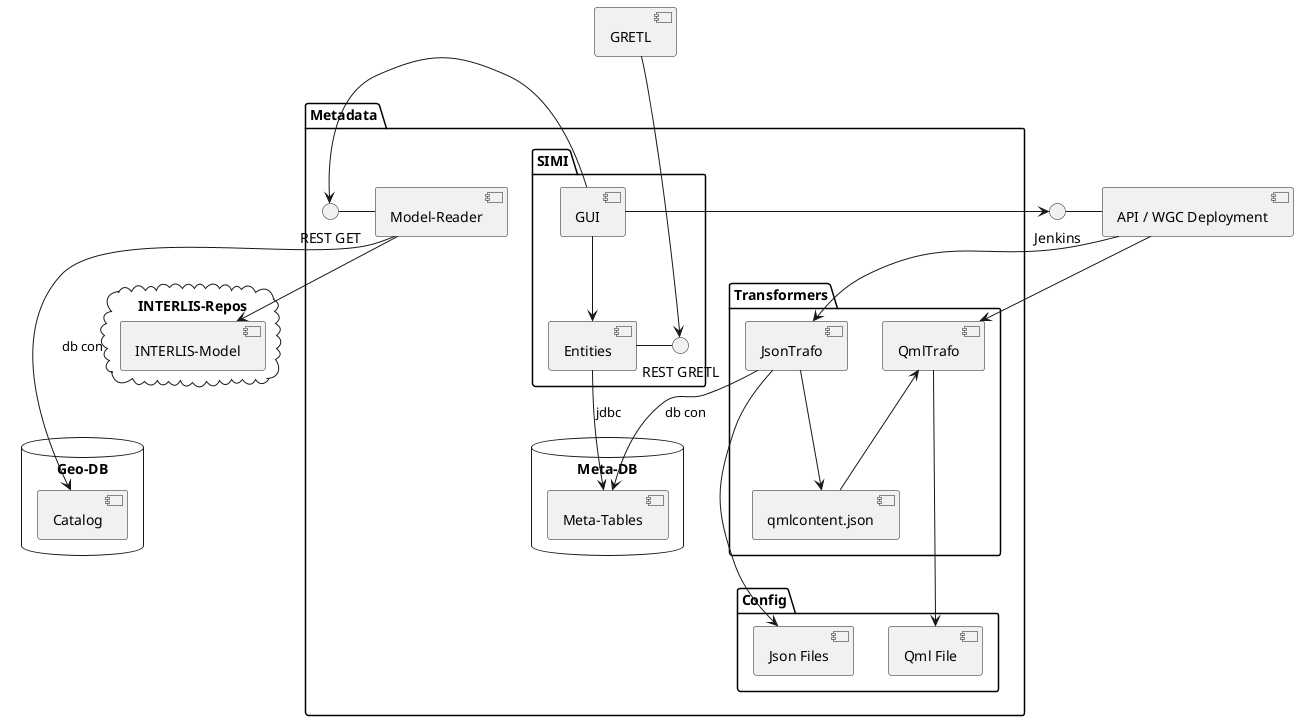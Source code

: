 @startuml
package "Metadata" {
    package "Transformers" {
        [JsonTrafo] as jt
        [QmlTrafo] as qt
        [qmlcontent.json] as qj

        jt --> qj
        qj -up-> qt
    }

    package "Config" {
        [Json Files] as json
        [Qml File] as qml
    }

    package "SIMI" {
        [GUI] as gui
        [Entities] as class
        () "REST GRETL" as gi

        gui --> class
        gi - class
    }

    database "Meta-DB" {
        [Meta-Tables] as mdb
    }

    together {
      [Model-Reader] as mr
      () "REST GET" as mri
      mr - mri
    }
    gui -left-> mri

    class --> mdb : jdbc
    jt --> mdb : db con

    jt --> json
    qt --> qml
}


cloud "INTERLIS-Repos" {
    [INTERLIS-Model] as model
}
mr --> model

database "Geo-DB" {
    [Catalog] as cat
}
mr --> cat : db con

together {
  [API / WGC Deployment] as pipe
  () "Jenkins" as pi
  pi - pipe
}

gui --> pi
pipe --> jt
pipe --> qt

[GRETL] as gretl
gretl --> gi

gretl -[hidden]-> gui
qj -[hidden]-> json
model -[hidden]-> cat
@enduml